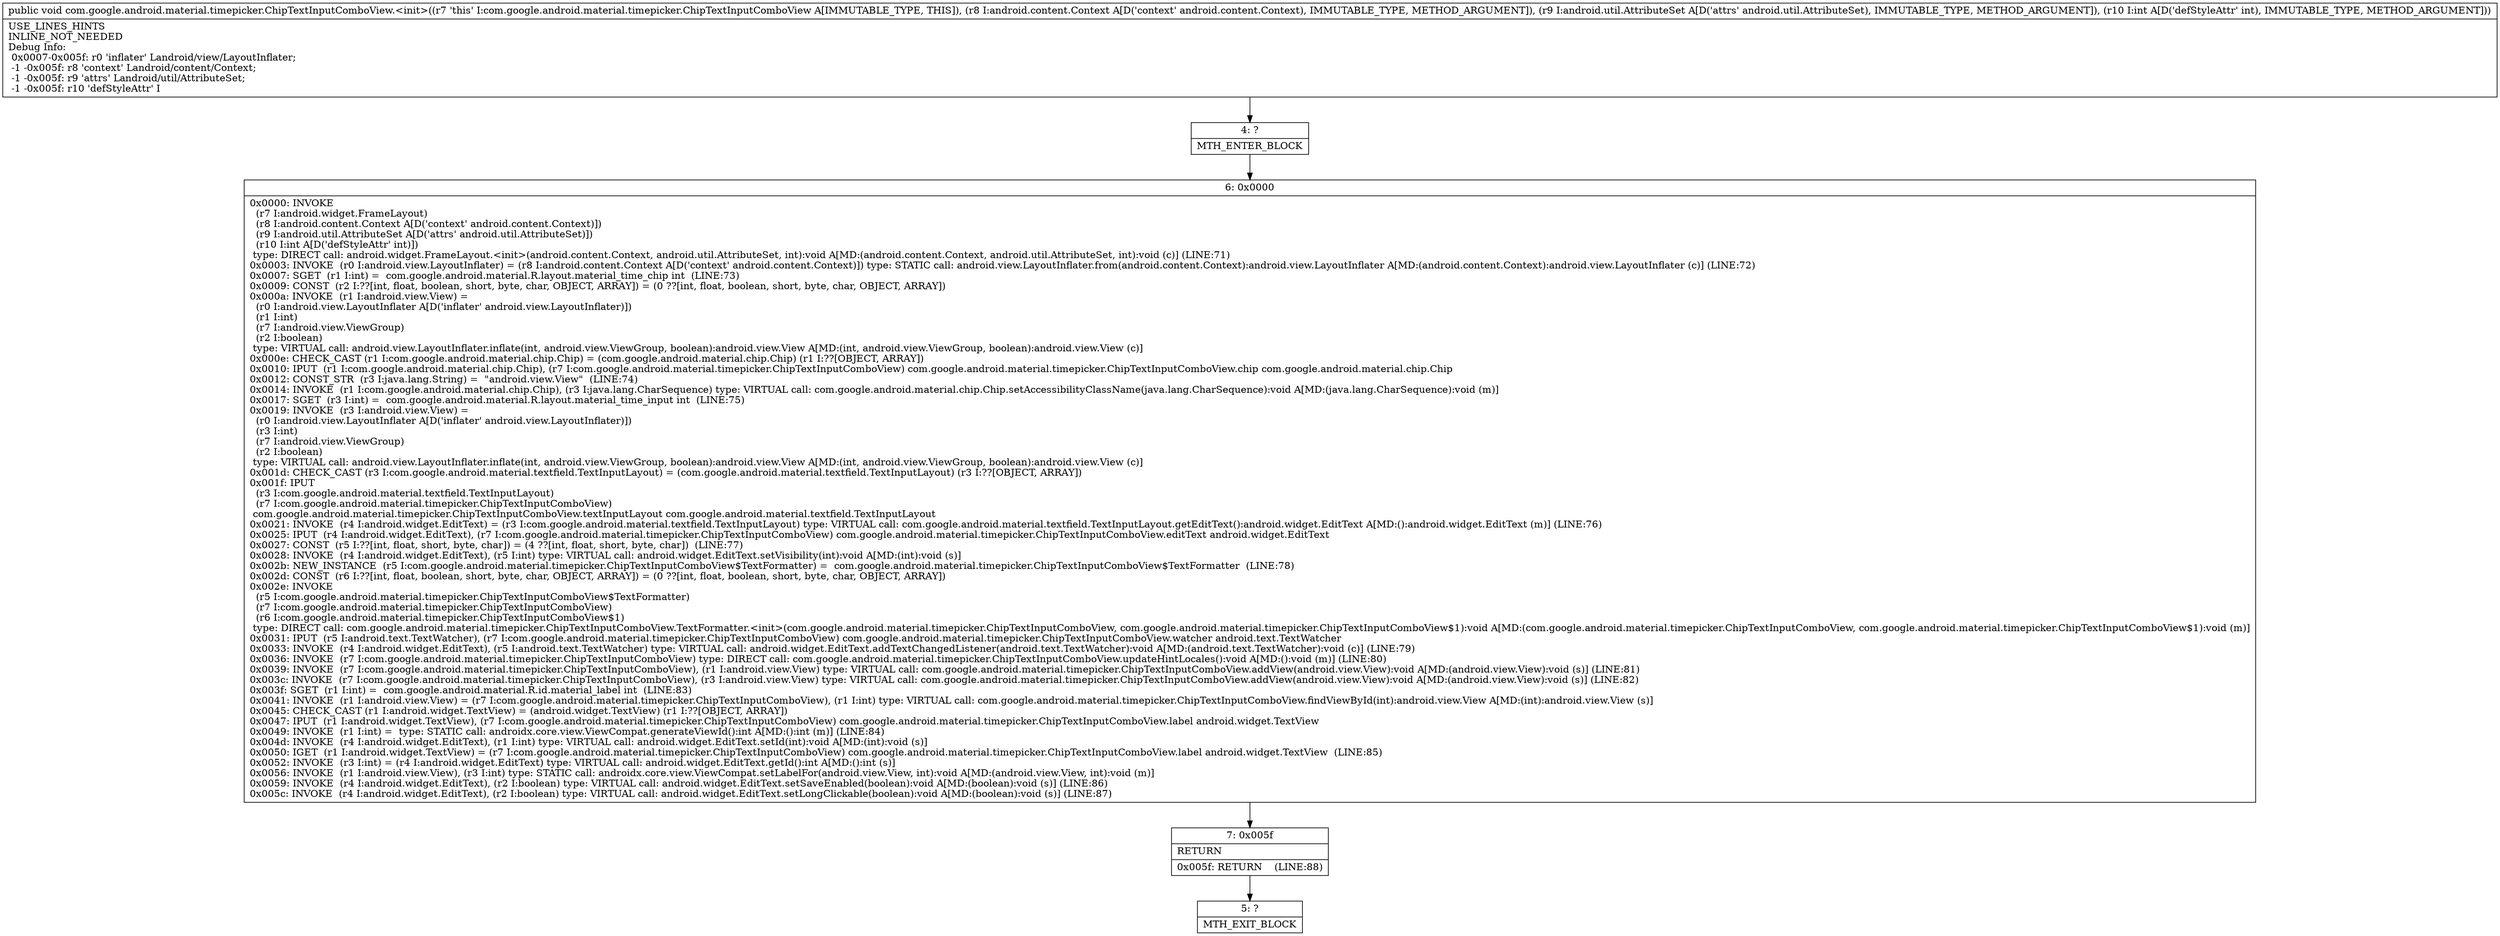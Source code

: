 digraph "CFG forcom.google.android.material.timepicker.ChipTextInputComboView.\<init\>(Landroid\/content\/Context;Landroid\/util\/AttributeSet;I)V" {
Node_4 [shape=record,label="{4\:\ ?|MTH_ENTER_BLOCK\l}"];
Node_6 [shape=record,label="{6\:\ 0x0000|0x0000: INVOKE  \l  (r7 I:android.widget.FrameLayout)\l  (r8 I:android.content.Context A[D('context' android.content.Context)])\l  (r9 I:android.util.AttributeSet A[D('attrs' android.util.AttributeSet)])\l  (r10 I:int A[D('defStyleAttr' int)])\l type: DIRECT call: android.widget.FrameLayout.\<init\>(android.content.Context, android.util.AttributeSet, int):void A[MD:(android.content.Context, android.util.AttributeSet, int):void (c)] (LINE:71)\l0x0003: INVOKE  (r0 I:android.view.LayoutInflater) = (r8 I:android.content.Context A[D('context' android.content.Context)]) type: STATIC call: android.view.LayoutInflater.from(android.content.Context):android.view.LayoutInflater A[MD:(android.content.Context):android.view.LayoutInflater (c)] (LINE:72)\l0x0007: SGET  (r1 I:int) =  com.google.android.material.R.layout.material_time_chip int  (LINE:73)\l0x0009: CONST  (r2 I:??[int, float, boolean, short, byte, char, OBJECT, ARRAY]) = (0 ??[int, float, boolean, short, byte, char, OBJECT, ARRAY]) \l0x000a: INVOKE  (r1 I:android.view.View) = \l  (r0 I:android.view.LayoutInflater A[D('inflater' android.view.LayoutInflater)])\l  (r1 I:int)\l  (r7 I:android.view.ViewGroup)\l  (r2 I:boolean)\l type: VIRTUAL call: android.view.LayoutInflater.inflate(int, android.view.ViewGroup, boolean):android.view.View A[MD:(int, android.view.ViewGroup, boolean):android.view.View (c)]\l0x000e: CHECK_CAST (r1 I:com.google.android.material.chip.Chip) = (com.google.android.material.chip.Chip) (r1 I:??[OBJECT, ARRAY]) \l0x0010: IPUT  (r1 I:com.google.android.material.chip.Chip), (r7 I:com.google.android.material.timepicker.ChipTextInputComboView) com.google.android.material.timepicker.ChipTextInputComboView.chip com.google.android.material.chip.Chip \l0x0012: CONST_STR  (r3 I:java.lang.String) =  \"android.view.View\"  (LINE:74)\l0x0014: INVOKE  (r1 I:com.google.android.material.chip.Chip), (r3 I:java.lang.CharSequence) type: VIRTUAL call: com.google.android.material.chip.Chip.setAccessibilityClassName(java.lang.CharSequence):void A[MD:(java.lang.CharSequence):void (m)]\l0x0017: SGET  (r3 I:int) =  com.google.android.material.R.layout.material_time_input int  (LINE:75)\l0x0019: INVOKE  (r3 I:android.view.View) = \l  (r0 I:android.view.LayoutInflater A[D('inflater' android.view.LayoutInflater)])\l  (r3 I:int)\l  (r7 I:android.view.ViewGroup)\l  (r2 I:boolean)\l type: VIRTUAL call: android.view.LayoutInflater.inflate(int, android.view.ViewGroup, boolean):android.view.View A[MD:(int, android.view.ViewGroup, boolean):android.view.View (c)]\l0x001d: CHECK_CAST (r3 I:com.google.android.material.textfield.TextInputLayout) = (com.google.android.material.textfield.TextInputLayout) (r3 I:??[OBJECT, ARRAY]) \l0x001f: IPUT  \l  (r3 I:com.google.android.material.textfield.TextInputLayout)\l  (r7 I:com.google.android.material.timepicker.ChipTextInputComboView)\l com.google.android.material.timepicker.ChipTextInputComboView.textInputLayout com.google.android.material.textfield.TextInputLayout \l0x0021: INVOKE  (r4 I:android.widget.EditText) = (r3 I:com.google.android.material.textfield.TextInputLayout) type: VIRTUAL call: com.google.android.material.textfield.TextInputLayout.getEditText():android.widget.EditText A[MD:():android.widget.EditText (m)] (LINE:76)\l0x0025: IPUT  (r4 I:android.widget.EditText), (r7 I:com.google.android.material.timepicker.ChipTextInputComboView) com.google.android.material.timepicker.ChipTextInputComboView.editText android.widget.EditText \l0x0027: CONST  (r5 I:??[int, float, short, byte, char]) = (4 ??[int, float, short, byte, char])  (LINE:77)\l0x0028: INVOKE  (r4 I:android.widget.EditText), (r5 I:int) type: VIRTUAL call: android.widget.EditText.setVisibility(int):void A[MD:(int):void (s)]\l0x002b: NEW_INSTANCE  (r5 I:com.google.android.material.timepicker.ChipTextInputComboView$TextFormatter) =  com.google.android.material.timepicker.ChipTextInputComboView$TextFormatter  (LINE:78)\l0x002d: CONST  (r6 I:??[int, float, boolean, short, byte, char, OBJECT, ARRAY]) = (0 ??[int, float, boolean, short, byte, char, OBJECT, ARRAY]) \l0x002e: INVOKE  \l  (r5 I:com.google.android.material.timepicker.ChipTextInputComboView$TextFormatter)\l  (r7 I:com.google.android.material.timepicker.ChipTextInputComboView)\l  (r6 I:com.google.android.material.timepicker.ChipTextInputComboView$1)\l type: DIRECT call: com.google.android.material.timepicker.ChipTextInputComboView.TextFormatter.\<init\>(com.google.android.material.timepicker.ChipTextInputComboView, com.google.android.material.timepicker.ChipTextInputComboView$1):void A[MD:(com.google.android.material.timepicker.ChipTextInputComboView, com.google.android.material.timepicker.ChipTextInputComboView$1):void (m)]\l0x0031: IPUT  (r5 I:android.text.TextWatcher), (r7 I:com.google.android.material.timepicker.ChipTextInputComboView) com.google.android.material.timepicker.ChipTextInputComboView.watcher android.text.TextWatcher \l0x0033: INVOKE  (r4 I:android.widget.EditText), (r5 I:android.text.TextWatcher) type: VIRTUAL call: android.widget.EditText.addTextChangedListener(android.text.TextWatcher):void A[MD:(android.text.TextWatcher):void (c)] (LINE:79)\l0x0036: INVOKE  (r7 I:com.google.android.material.timepicker.ChipTextInputComboView) type: DIRECT call: com.google.android.material.timepicker.ChipTextInputComboView.updateHintLocales():void A[MD:():void (m)] (LINE:80)\l0x0039: INVOKE  (r7 I:com.google.android.material.timepicker.ChipTextInputComboView), (r1 I:android.view.View) type: VIRTUAL call: com.google.android.material.timepicker.ChipTextInputComboView.addView(android.view.View):void A[MD:(android.view.View):void (s)] (LINE:81)\l0x003c: INVOKE  (r7 I:com.google.android.material.timepicker.ChipTextInputComboView), (r3 I:android.view.View) type: VIRTUAL call: com.google.android.material.timepicker.ChipTextInputComboView.addView(android.view.View):void A[MD:(android.view.View):void (s)] (LINE:82)\l0x003f: SGET  (r1 I:int) =  com.google.android.material.R.id.material_label int  (LINE:83)\l0x0041: INVOKE  (r1 I:android.view.View) = (r7 I:com.google.android.material.timepicker.ChipTextInputComboView), (r1 I:int) type: VIRTUAL call: com.google.android.material.timepicker.ChipTextInputComboView.findViewById(int):android.view.View A[MD:(int):android.view.View (s)]\l0x0045: CHECK_CAST (r1 I:android.widget.TextView) = (android.widget.TextView) (r1 I:??[OBJECT, ARRAY]) \l0x0047: IPUT  (r1 I:android.widget.TextView), (r7 I:com.google.android.material.timepicker.ChipTextInputComboView) com.google.android.material.timepicker.ChipTextInputComboView.label android.widget.TextView \l0x0049: INVOKE  (r1 I:int) =  type: STATIC call: androidx.core.view.ViewCompat.generateViewId():int A[MD:():int (m)] (LINE:84)\l0x004d: INVOKE  (r4 I:android.widget.EditText), (r1 I:int) type: VIRTUAL call: android.widget.EditText.setId(int):void A[MD:(int):void (s)]\l0x0050: IGET  (r1 I:android.widget.TextView) = (r7 I:com.google.android.material.timepicker.ChipTextInputComboView) com.google.android.material.timepicker.ChipTextInputComboView.label android.widget.TextView  (LINE:85)\l0x0052: INVOKE  (r3 I:int) = (r4 I:android.widget.EditText) type: VIRTUAL call: android.widget.EditText.getId():int A[MD:():int (s)]\l0x0056: INVOKE  (r1 I:android.view.View), (r3 I:int) type: STATIC call: androidx.core.view.ViewCompat.setLabelFor(android.view.View, int):void A[MD:(android.view.View, int):void (m)]\l0x0059: INVOKE  (r4 I:android.widget.EditText), (r2 I:boolean) type: VIRTUAL call: android.widget.EditText.setSaveEnabled(boolean):void A[MD:(boolean):void (s)] (LINE:86)\l0x005c: INVOKE  (r4 I:android.widget.EditText), (r2 I:boolean) type: VIRTUAL call: android.widget.EditText.setLongClickable(boolean):void A[MD:(boolean):void (s)] (LINE:87)\l}"];
Node_7 [shape=record,label="{7\:\ 0x005f|RETURN\l|0x005f: RETURN    (LINE:88)\l}"];
Node_5 [shape=record,label="{5\:\ ?|MTH_EXIT_BLOCK\l}"];
MethodNode[shape=record,label="{public void com.google.android.material.timepicker.ChipTextInputComboView.\<init\>((r7 'this' I:com.google.android.material.timepicker.ChipTextInputComboView A[IMMUTABLE_TYPE, THIS]), (r8 I:android.content.Context A[D('context' android.content.Context), IMMUTABLE_TYPE, METHOD_ARGUMENT]), (r9 I:android.util.AttributeSet A[D('attrs' android.util.AttributeSet), IMMUTABLE_TYPE, METHOD_ARGUMENT]), (r10 I:int A[D('defStyleAttr' int), IMMUTABLE_TYPE, METHOD_ARGUMENT]))  | USE_LINES_HINTS\lINLINE_NOT_NEEDED\lDebug Info:\l  0x0007\-0x005f: r0 'inflater' Landroid\/view\/LayoutInflater;\l  \-1 \-0x005f: r8 'context' Landroid\/content\/Context;\l  \-1 \-0x005f: r9 'attrs' Landroid\/util\/AttributeSet;\l  \-1 \-0x005f: r10 'defStyleAttr' I\l}"];
MethodNode -> Node_4;Node_4 -> Node_6;
Node_6 -> Node_7;
Node_7 -> Node_5;
}

